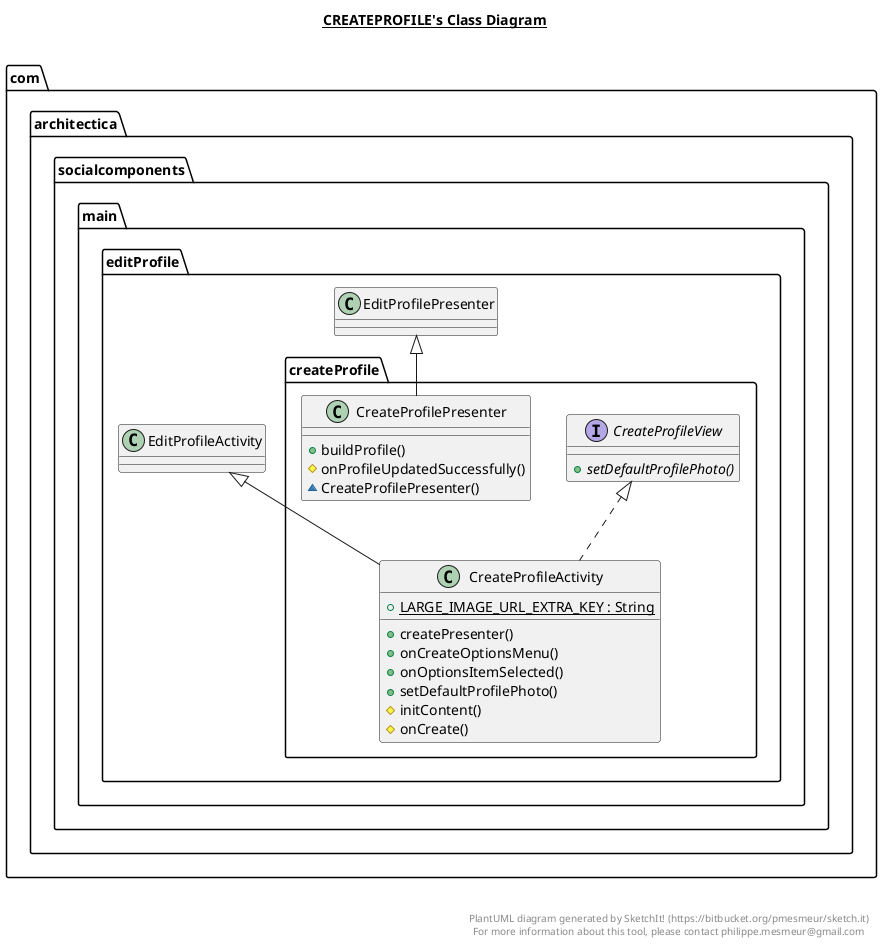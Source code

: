 @startuml

title __CREATEPROFILE's Class Diagram__\n

  namespace com.architectica.socialcomponents {
    namespace main.editProfile {
      namespace createProfile {
        class com.architectica.socialcomponents.main.editProfile.createProfile.CreateProfileActivity {
            {static} + LARGE_IMAGE_URL_EXTRA_KEY : String
            + createPresenter()
            + onCreateOptionsMenu()
            + onOptionsItemSelected()
            + setDefaultProfilePhoto()
            # initContent()
            # onCreate()
        }
      }
    }
  }
  

  namespace com.architectica.socialcomponents {
    namespace main.editProfile {
      namespace createProfile {
        class com.architectica.socialcomponents.main.editProfile.createProfile.CreateProfilePresenter {
            + buildProfile()
            # onProfileUpdatedSuccessfully()
            ~ CreateProfilePresenter()
        }
      }
    }
  }
  

  namespace com.architectica.socialcomponents {
    namespace main.editProfile {
      namespace createProfile {
        interface com.architectica.socialcomponents.main.editProfile.createProfile.CreateProfileView {
            {abstract} + setDefaultProfilePhoto()
        }
      }
    }
  }
  

  com.architectica.socialcomponents.main.editProfile.createProfile.CreateProfileActivity .up.|> com.architectica.socialcomponents.main.editProfile.createProfile.CreateProfileView
  com.architectica.socialcomponents.main.editProfile.createProfile.CreateProfileActivity -up-|> com.architectica.socialcomponents.main.editProfile.EditProfileActivity
  com.architectica.socialcomponents.main.editProfile.createProfile.CreateProfilePresenter -up-|> com.architectica.socialcomponents.main.editProfile.EditProfilePresenter


right footer


PlantUML diagram generated by SketchIt! (https://bitbucket.org/pmesmeur/sketch.it)
For more information about this tool, please contact philippe.mesmeur@gmail.com
endfooter

@enduml
